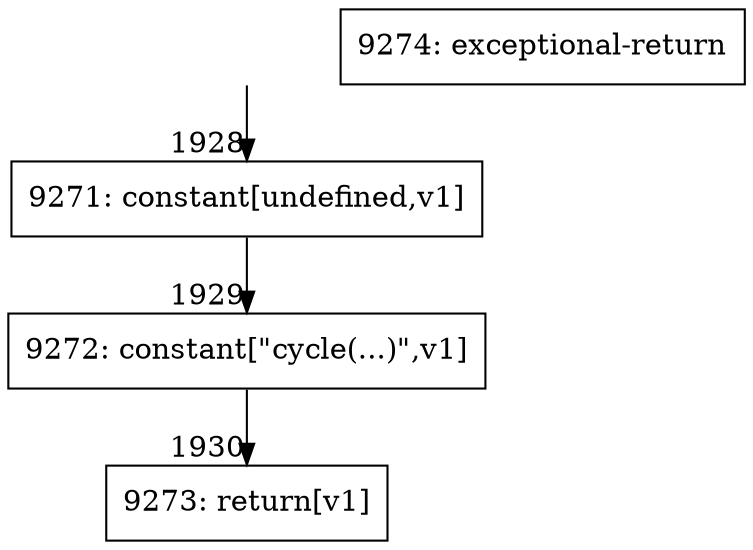digraph {
rankdir="TD"
BB_entry133[shape=none,label=""];
BB_entry133 -> BB1928 [tailport=s, headport=n, headlabel="    1928"]
BB1928 [shape=record label="{9271: constant[undefined,v1]}" ] 
BB1928 -> BB1929 [tailport=s, headport=n, headlabel="      1929"]
BB1929 [shape=record label="{9272: constant[\"cycle(...)\",v1]}" ] 
BB1929 -> BB1930 [tailport=s, headport=n, headlabel="      1930"]
BB1930 [shape=record label="{9273: return[v1]}" ] 
BB1931 [shape=record label="{9274: exceptional-return}" ] 
//#$~ 1143
}

